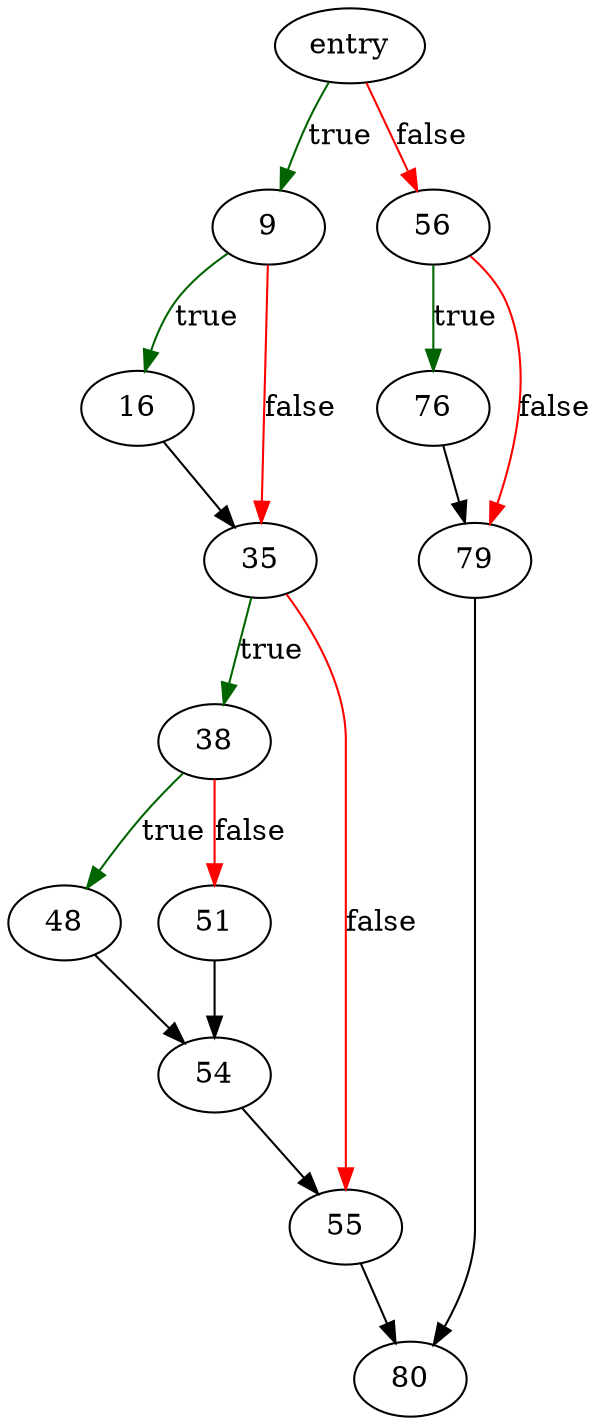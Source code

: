 digraph "vdbeIncrSwap" {
	// Node definitions.
	1 [label=entry];
	9;
	16;
	35;
	38;
	48;
	51;
	54;
	55;
	56;
	76;
	79;
	80;

	// Edge definitions.
	1 -> 9 [
		color=darkgreen
		label=true
	];
	1 -> 56 [
		color=red
		label=false
	];
	9 -> 16 [
		color=darkgreen
		label=true
	];
	9 -> 35 [
		color=red
		label=false
	];
	16 -> 35;
	35 -> 38 [
		color=darkgreen
		label=true
	];
	35 -> 55 [
		color=red
		label=false
	];
	38 -> 48 [
		color=darkgreen
		label=true
	];
	38 -> 51 [
		color=red
		label=false
	];
	48 -> 54;
	51 -> 54;
	54 -> 55;
	55 -> 80;
	56 -> 76 [
		color=darkgreen
		label=true
	];
	56 -> 79 [
		color=red
		label=false
	];
	76 -> 79;
	79 -> 80;
}